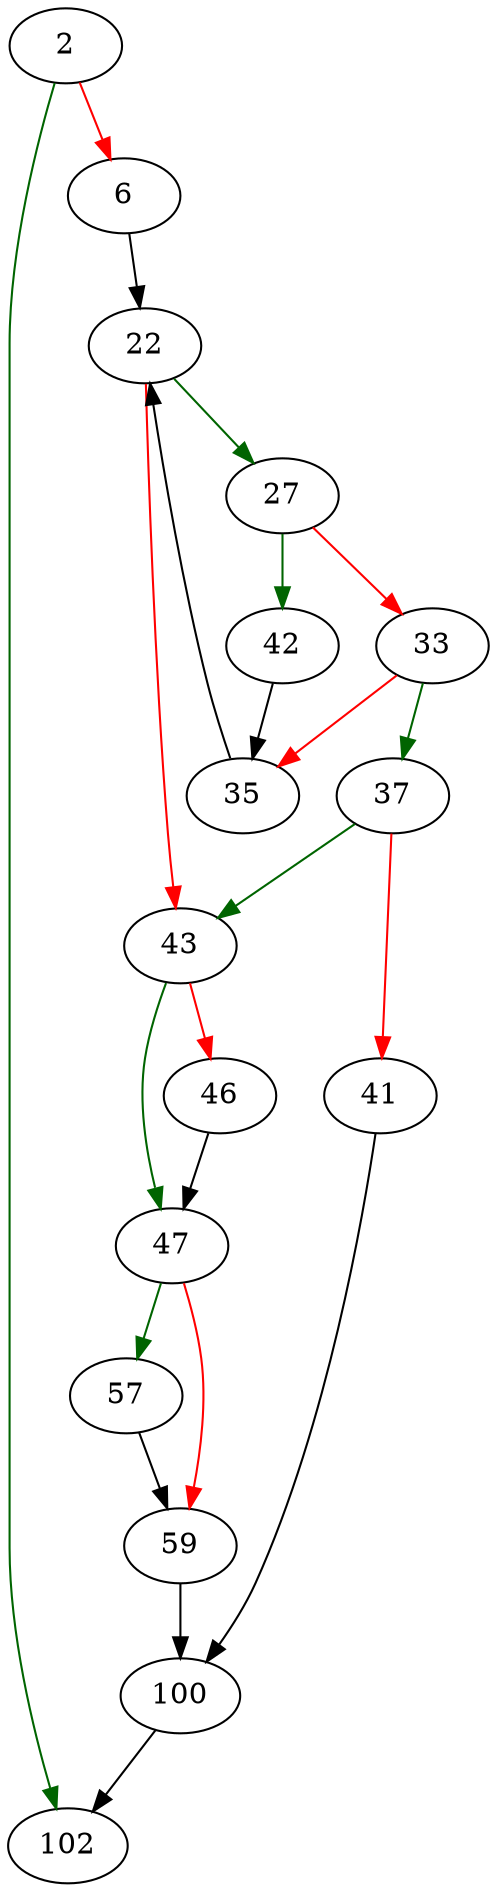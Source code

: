 strict digraph "sha384_stream" {
	// Node definitions.
	2 [entry=true];
	102;
	6;
	22;
	27;
	43;
	42;
	33;
	37;
	35;
	41;
	100;
	47;
	46;
	57;
	59;

	// Edge definitions.
	2 -> 102 [
		color=darkgreen
		cond=true
	];
	2 -> 6 [
		color=red
		cond=false
	];
	6 -> 22;
	22 -> 27 [
		color=darkgreen
		cond=true
	];
	22 -> 43 [
		color=red
		cond=false
	];
	27 -> 42 [
		color=darkgreen
		cond=true
	];
	27 -> 33 [
		color=red
		cond=false
	];
	43 -> 47 [
		color=darkgreen
		cond=true
	];
	43 -> 46 [
		color=red
		cond=false
	];
	42 -> 35;
	33 -> 37 [
		color=darkgreen
		cond=true
	];
	33 -> 35 [
		color=red
		cond=false
	];
	37 -> 43 [
		color=darkgreen
		cond=true
	];
	37 -> 41 [
		color=red
		cond=false
	];
	35 -> 22;
	41 -> 100;
	100 -> 102;
	47 -> 57 [
		color=darkgreen
		cond=true
	];
	47 -> 59 [
		color=red
		cond=false
	];
	46 -> 47;
	57 -> 59;
	59 -> 100;
}